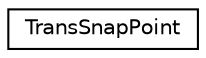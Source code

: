 digraph G
{
  edge [fontname="Helvetica",fontsize="10",labelfontname="Helvetica",labelfontsize="10"];
  node [fontname="Helvetica",fontsize="10",shape=record];
  rankdir=LR;
  Node1 [label="TransSnapPoint",height=0.2,width=0.4,color="black", fillcolor="white", style="filled",URL="$d9/d88/structTransSnapPoint.html"];
}

